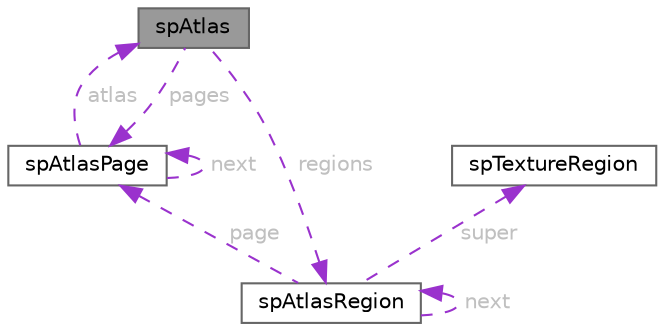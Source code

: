 digraph "spAtlas"
{
 // LATEX_PDF_SIZE
  bgcolor="transparent";
  edge [fontname=Helvetica,fontsize=10,labelfontname=Helvetica,labelfontsize=10];
  node [fontname=Helvetica,fontsize=10,shape=box,height=0.2,width=0.4];
  Node1 [id="Node000001",label="spAtlas",height=0.2,width=0.4,color="gray40", fillcolor="grey60", style="filled", fontcolor="black",tooltip=" "];
  Node2 -> Node1 [id="edge1_Node000001_Node000002",dir="back",color="darkorchid3",style="dashed",tooltip=" ",label=" pages",fontcolor="grey" ];
  Node2 [id="Node000002",label="spAtlasPage",height=0.2,width=0.4,color="gray40", fillcolor="white", style="filled",URL="$structsp_atlas_page.html",tooltip=" "];
  Node1 -> Node2 [id="edge2_Node000002_Node000001",dir="back",color="darkorchid3",style="dashed",tooltip=" ",label=" atlas",fontcolor="grey" ];
  Node2 -> Node2 [id="edge3_Node000002_Node000002",dir="back",color="darkorchid3",style="dashed",tooltip=" ",label=" next",fontcolor="grey" ];
  Node3 -> Node1 [id="edge4_Node000001_Node000003",dir="back",color="darkorchid3",style="dashed",tooltip=" ",label=" regions",fontcolor="grey" ];
  Node3 [id="Node000003",label="spAtlasRegion",height=0.2,width=0.4,color="gray40", fillcolor="white", style="filled",URL="$structsp_atlas_region.html",tooltip=" "];
  Node4 -> Node3 [id="edge5_Node000003_Node000004",dir="back",color="darkorchid3",style="dashed",tooltip=" ",label=" super",fontcolor="grey" ];
  Node4 [id="Node000004",label="spTextureRegion",height=0.2,width=0.4,color="gray40", fillcolor="white", style="filled",URL="$structsp_texture_region.html",tooltip=" "];
  Node2 -> Node3 [id="edge6_Node000003_Node000002",dir="back",color="darkorchid3",style="dashed",tooltip=" ",label=" page",fontcolor="grey" ];
  Node3 -> Node3 [id="edge7_Node000003_Node000003",dir="back",color="darkorchid3",style="dashed",tooltip=" ",label=" next",fontcolor="grey" ];
}

